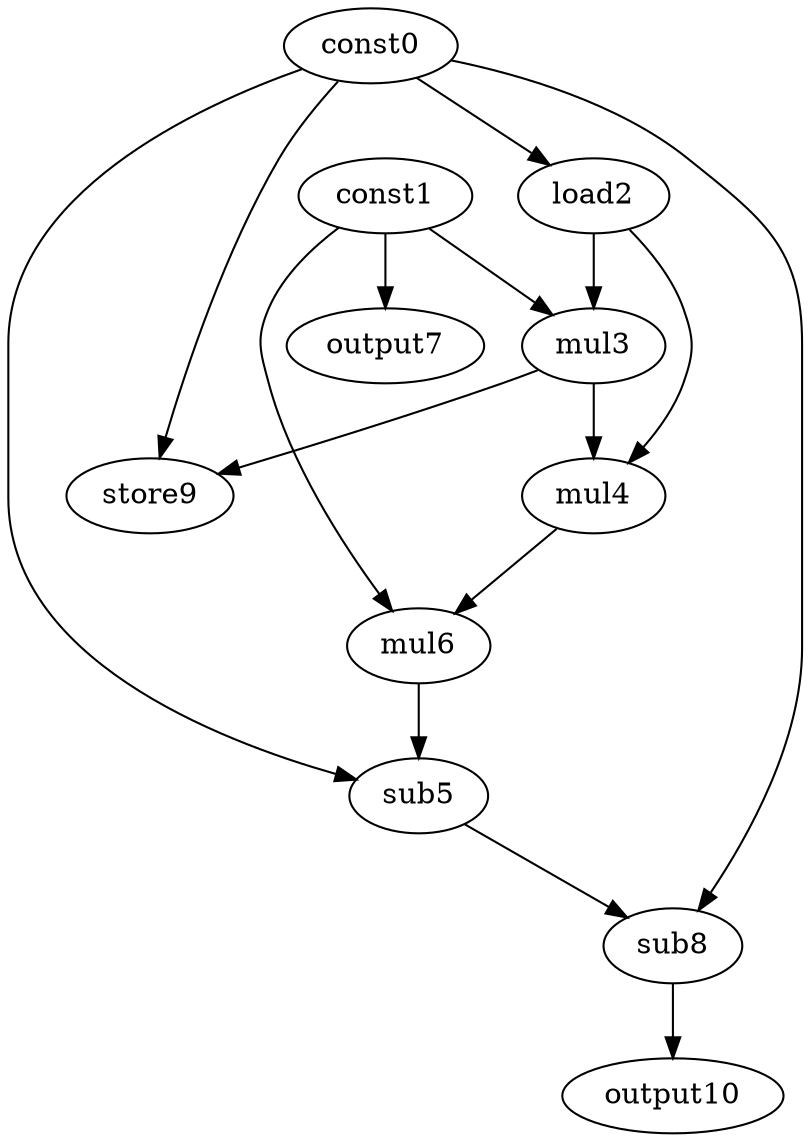 digraph G { 
const0[opcode=const]; 
const1[opcode=const]; 
load2[opcode=load]; 
mul3[opcode=mul]; 
mul4[opcode=mul]; 
sub5[opcode=sub]; 
mul6[opcode=mul]; 
output7[opcode=output]; 
sub8[opcode=sub]; 
store9[opcode=store]; 
output10[opcode=output]; 
const0->load2[operand=0];
const1->output7[operand=0];
const1->mul3[operand=0];
load2->mul3[operand=1];
load2->mul4[operand=0];
mul3->mul4[operand=1];
const0->store9[operand=0];
mul3->store9[operand=1];
const1->mul6[operand=0];
mul4->mul6[operand=1];
const0->sub5[operand=0];
mul6->sub5[operand=1];
const0->sub8[operand=0];
sub5->sub8[operand=1];
sub8->output10[operand=0];
}
